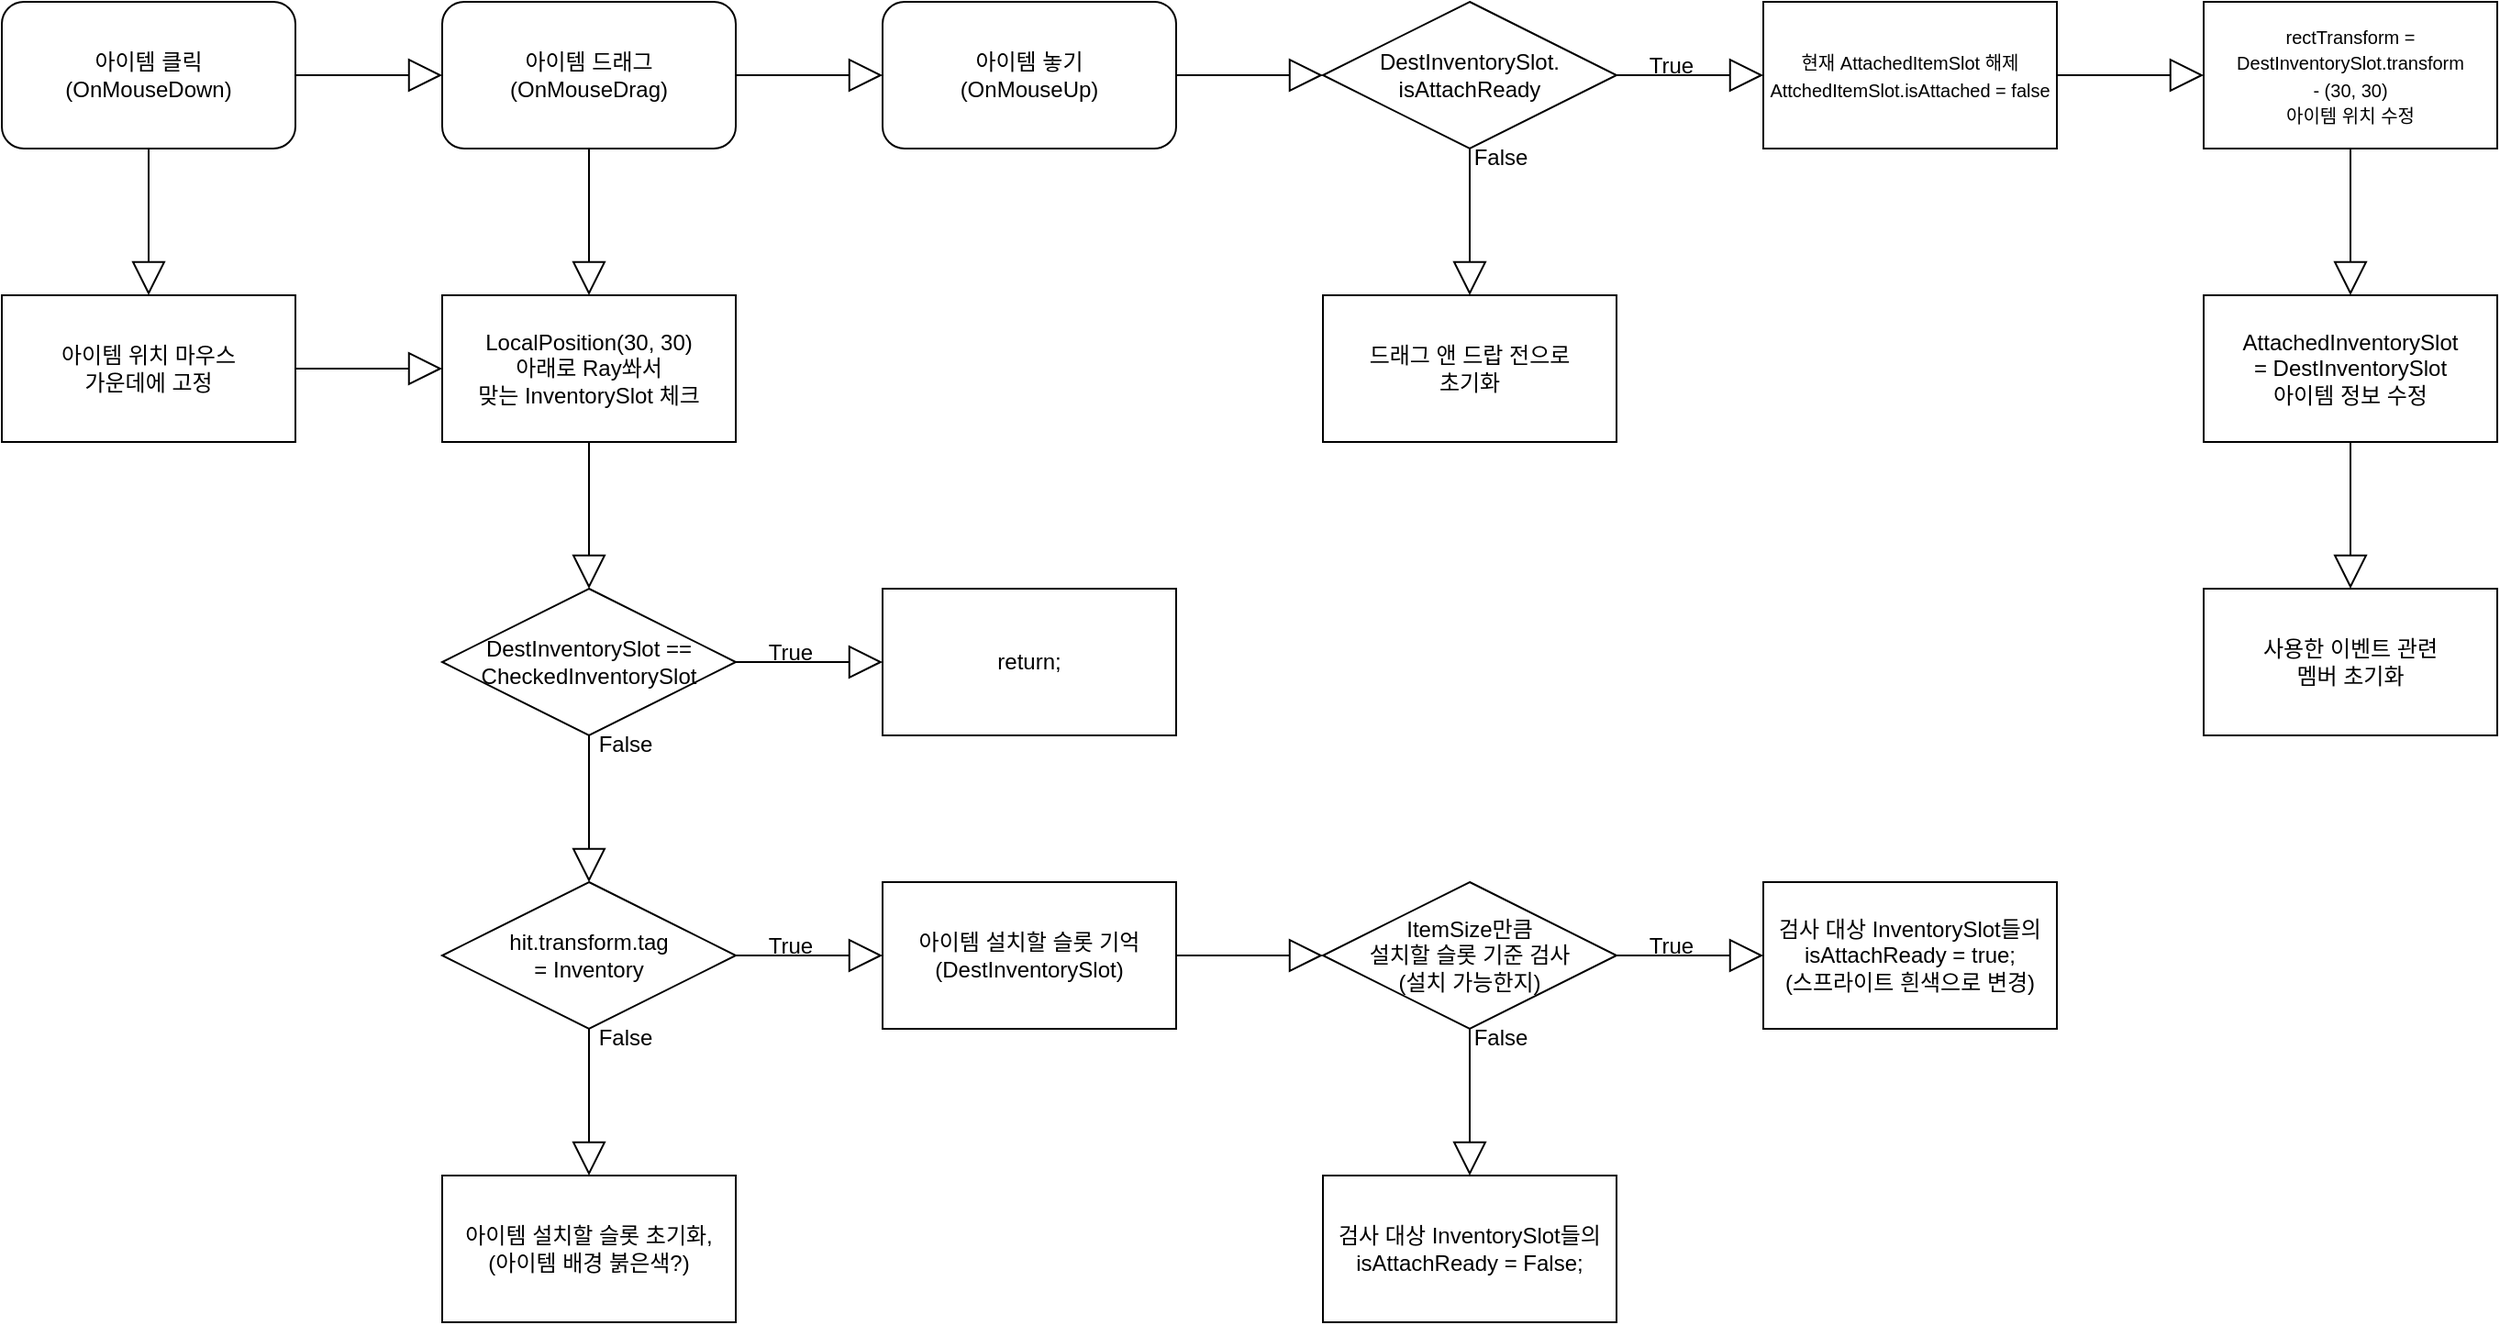 <mxfile version="21.0.6" type="device"><diagram id="C5RBs43oDa-KdzZeNtuy" name="Page-1"><mxGraphModel dx="2206" dy="1225" grid="1" gridSize="10" guides="1" tooltips="1" connect="1" arrows="1" fold="1" page="1" pageScale="1" pageWidth="827" pageHeight="1169" math="0" shadow="0"><root><mxCell id="WIyWlLk6GJQsqaUBKTNV-0"/><mxCell id="WIyWlLk6GJQsqaUBKTNV-1" parent="WIyWlLk6GJQsqaUBKTNV-0"/><mxCell id="i6fXh74zJJ3XikaRhW4P-3" value="" style="edgeStyle=orthogonalEdgeStyle;rounded=0;orthogonalLoop=1;jettySize=auto;html=1;endArrow=block;endFill=0;endSize=16;" edge="1" parent="WIyWlLk6GJQsqaUBKTNV-1" source="i6fXh74zJJ3XikaRhW4P-1" target="i6fXh74zJJ3XikaRhW4P-2"><mxGeometry relative="1" as="geometry"/></mxCell><mxCell id="i6fXh74zJJ3XikaRhW4P-1" value="아이템 클릭&lt;br&gt;(OnMouseDown)" style="rounded=1;whiteSpace=wrap;html=1;" vertex="1" parent="WIyWlLk6GJQsqaUBKTNV-1"><mxGeometry x="40" y="40" width="160" height="80" as="geometry"/></mxCell><mxCell id="i6fXh74zJJ3XikaRhW4P-2" value="아이템 드래그&lt;br&gt;(OnMouseDrag)" style="rounded=1;whiteSpace=wrap;html=1;" vertex="1" parent="WIyWlLk6GJQsqaUBKTNV-1"><mxGeometry x="280" y="40" width="160" height="80" as="geometry"/></mxCell><mxCell id="i6fXh74zJJ3XikaRhW4P-5" value="아이템 위치 마우스&lt;br&gt;가운데에 고정" style="rounded=0;whiteSpace=wrap;html=1;" vertex="1" parent="WIyWlLk6GJQsqaUBKTNV-1"><mxGeometry x="40" y="200" width="160" height="80" as="geometry"/></mxCell><mxCell id="i6fXh74zJJ3XikaRhW4P-7" value="LocalPosition(30, 30)&lt;br&gt;아래로 Ray쏴서&lt;br&gt;맞는 InventorySlot 체크" style="rounded=0;whiteSpace=wrap;html=1;" vertex="1" parent="WIyWlLk6GJQsqaUBKTNV-1"><mxGeometry x="280" y="200" width="160" height="80" as="geometry"/></mxCell><mxCell id="i6fXh74zJJ3XikaRhW4P-12" value="" style="edgeStyle=orthogonalEdgeStyle;rounded=0;orthogonalLoop=1;jettySize=auto;html=1;endArrow=block;endFill=0;endSize=16;" edge="1" parent="WIyWlLk6GJQsqaUBKTNV-1" source="i6fXh74zJJ3XikaRhW4P-2" target="i6fXh74zJJ3XikaRhW4P-7"><mxGeometry relative="1" as="geometry"><mxPoint x="210" y="90" as="sourcePoint"/><mxPoint x="290" y="90" as="targetPoint"/></mxGeometry></mxCell><mxCell id="i6fXh74zJJ3XikaRhW4P-13" value="" style="edgeStyle=orthogonalEdgeStyle;rounded=0;orthogonalLoop=1;jettySize=auto;html=1;endArrow=block;endFill=0;endSize=16;" edge="1" parent="WIyWlLk6GJQsqaUBKTNV-1" source="i6fXh74zJJ3XikaRhW4P-5" target="i6fXh74zJJ3XikaRhW4P-7"><mxGeometry relative="1" as="geometry"><mxPoint x="370" y="130" as="sourcePoint"/><mxPoint x="370" y="200" as="targetPoint"/></mxGeometry></mxCell><mxCell id="i6fXh74zJJ3XikaRhW4P-14" value="" style="edgeStyle=orthogonalEdgeStyle;rounded=0;orthogonalLoop=1;jettySize=auto;html=1;endArrow=block;endFill=0;endSize=16;" edge="1" parent="WIyWlLk6GJQsqaUBKTNV-1" source="i6fXh74zJJ3XikaRhW4P-1" target="i6fXh74zJJ3XikaRhW4P-5"><mxGeometry relative="1" as="geometry"><mxPoint x="210" y="250" as="sourcePoint"/><mxPoint x="290" y="250" as="targetPoint"/></mxGeometry></mxCell><mxCell id="i6fXh74zJJ3XikaRhW4P-15" value="hit.transform.tag&lt;br&gt;= Inventory" style="rhombus;whiteSpace=wrap;html=1;" vertex="1" parent="WIyWlLk6GJQsqaUBKTNV-1"><mxGeometry x="280" y="520" width="160" height="80" as="geometry"/></mxCell><mxCell id="i6fXh74zJJ3XikaRhW4P-18" value="" style="edgeStyle=orthogonalEdgeStyle;rounded=0;orthogonalLoop=1;jettySize=auto;html=1;endArrow=block;endFill=0;endSize=16;" edge="1" parent="WIyWlLk6GJQsqaUBKTNV-1" source="i6fXh74zJJ3XikaRhW4P-15" target="i6fXh74zJJ3XikaRhW4P-19"><mxGeometry relative="1" as="geometry"><mxPoint x="210" y="410" as="sourcePoint"/><mxPoint x="200" y="560" as="targetPoint"/></mxGeometry></mxCell><mxCell id="i6fXh74zJJ3XikaRhW4P-19" value="아이템 설치할 슬롯 초기화,&lt;br&gt;(아이템 배경 붉은색?)" style="rounded=0;whiteSpace=wrap;html=1;" vertex="1" parent="WIyWlLk6GJQsqaUBKTNV-1"><mxGeometry x="280" y="680" width="160" height="80" as="geometry"/></mxCell><mxCell id="i6fXh74zJJ3XikaRhW4P-20" value="False" style="text;html=1;strokeColor=none;fillColor=none;align=center;verticalAlign=middle;whiteSpace=wrap;rounded=0;" vertex="1" parent="WIyWlLk6GJQsqaUBKTNV-1"><mxGeometry x="350" y="590" width="60" height="30" as="geometry"/></mxCell><mxCell id="i6fXh74zJJ3XikaRhW4P-21" value="아이템 설치할 슬롯 기억&lt;br&gt;(DestInventorySlot)" style="rounded=0;whiteSpace=wrap;html=1;" vertex="1" parent="WIyWlLk6GJQsqaUBKTNV-1"><mxGeometry x="520" y="520" width="160" height="80" as="geometry"/></mxCell><mxCell id="i6fXh74zJJ3XikaRhW4P-22" value="" style="edgeStyle=orthogonalEdgeStyle;rounded=0;orthogonalLoop=1;jettySize=auto;html=1;endArrow=block;endFill=0;endSize=16;" edge="1" parent="WIyWlLk6GJQsqaUBKTNV-1" source="i6fXh74zJJ3XikaRhW4P-15" target="i6fXh74zJJ3XikaRhW4P-21"><mxGeometry relative="1" as="geometry"><mxPoint x="290" y="570" as="sourcePoint"/><mxPoint x="210" y="570" as="targetPoint"/></mxGeometry></mxCell><mxCell id="i6fXh74zJJ3XikaRhW4P-23" value="True" style="text;html=1;strokeColor=none;fillColor=none;align=center;verticalAlign=middle;whiteSpace=wrap;rounded=0;" vertex="1" parent="WIyWlLk6GJQsqaUBKTNV-1"><mxGeometry x="440" y="540" width="60" height="30" as="geometry"/></mxCell><mxCell id="i6fXh74zJJ3XikaRhW4P-24" value="DestInventorySlot == CheckedInventorySlot" style="rhombus;whiteSpace=wrap;html=1;" vertex="1" parent="WIyWlLk6GJQsqaUBKTNV-1"><mxGeometry x="280" y="360" width="160" height="80" as="geometry"/></mxCell><mxCell id="i6fXh74zJJ3XikaRhW4P-25" value="True" style="text;html=1;strokeColor=none;fillColor=none;align=center;verticalAlign=middle;whiteSpace=wrap;rounded=0;" vertex="1" parent="WIyWlLk6GJQsqaUBKTNV-1"><mxGeometry x="440" y="380" width="60" height="30" as="geometry"/></mxCell><mxCell id="i6fXh74zJJ3XikaRhW4P-27" value="return;" style="rounded=0;whiteSpace=wrap;html=1;" vertex="1" parent="WIyWlLk6GJQsqaUBKTNV-1"><mxGeometry x="520" y="360" width="160" height="80" as="geometry"/></mxCell><mxCell id="i6fXh74zJJ3XikaRhW4P-29" value="" style="edgeStyle=orthogonalEdgeStyle;rounded=0;orthogonalLoop=1;jettySize=auto;html=1;endArrow=block;endFill=0;endSize=16;" edge="1" parent="WIyWlLk6GJQsqaUBKTNV-1" source="i6fXh74zJJ3XikaRhW4P-24" target="i6fXh74zJJ3XikaRhW4P-15"><mxGeometry relative="1" as="geometry"><mxPoint x="450" y="530" as="sourcePoint"/><mxPoint x="530" y="530" as="targetPoint"/></mxGeometry></mxCell><mxCell id="i6fXh74zJJ3XikaRhW4P-30" value="" style="edgeStyle=orthogonalEdgeStyle;rounded=0;orthogonalLoop=1;jettySize=auto;html=1;endArrow=block;endFill=0;endSize=16;" edge="1" parent="WIyWlLk6GJQsqaUBKTNV-1" source="i6fXh74zJJ3XikaRhW4P-7" target="i6fXh74zJJ3XikaRhW4P-24"><mxGeometry relative="1" as="geometry"><mxPoint x="370" y="410" as="sourcePoint"/><mxPoint x="370" y="450" as="targetPoint"/></mxGeometry></mxCell><mxCell id="i6fXh74zJJ3XikaRhW4P-31" value="False" style="text;html=1;strokeColor=none;fillColor=none;align=center;verticalAlign=middle;whiteSpace=wrap;rounded=0;" vertex="1" parent="WIyWlLk6GJQsqaUBKTNV-1"><mxGeometry x="350" y="430" width="60" height="30" as="geometry"/></mxCell><mxCell id="i6fXh74zJJ3XikaRhW4P-33" value="아이템 놓기&lt;br&gt;(OnMouseUp)" style="rounded=1;whiteSpace=wrap;html=1;" vertex="1" parent="WIyWlLk6GJQsqaUBKTNV-1"><mxGeometry x="520" y="40" width="160" height="80" as="geometry"/></mxCell><mxCell id="i6fXh74zJJ3XikaRhW4P-34" value="" style="edgeStyle=orthogonalEdgeStyle;rounded=0;orthogonalLoop=1;jettySize=auto;html=1;endArrow=block;endFill=0;endSize=16;" edge="1" parent="WIyWlLk6GJQsqaUBKTNV-1" source="i6fXh74zJJ3XikaRhW4P-2" target="i6fXh74zJJ3XikaRhW4P-33"><mxGeometry relative="1" as="geometry"><mxPoint x="210" y="90" as="sourcePoint"/><mxPoint x="290" y="90" as="targetPoint"/></mxGeometry></mxCell><mxCell id="i6fXh74zJJ3XikaRhW4P-36" value="" style="edgeStyle=orthogonalEdgeStyle;rounded=0;orthogonalLoop=1;jettySize=auto;html=1;endArrow=block;endFill=0;endSize=16;" edge="1" parent="WIyWlLk6GJQsqaUBKTNV-1" source="i6fXh74zJJ3XikaRhW4P-21" target="i6fXh74zJJ3XikaRhW4P-37"><mxGeometry relative="1" as="geometry"><mxPoint x="450" y="490" as="sourcePoint"/><mxPoint x="760" y="480" as="targetPoint"/></mxGeometry></mxCell><mxCell id="i6fXh74zJJ3XikaRhW4P-37" value="ItemSize만큼&lt;br style=&quot;border-color: var(--border-color);&quot;&gt;설치할 슬롯 기준 검사&lt;br&gt;(설치 가능한지)" style="rhombus;whiteSpace=wrap;html=1;" vertex="1" parent="WIyWlLk6GJQsqaUBKTNV-1"><mxGeometry x="760" y="520" width="160" height="80" as="geometry"/></mxCell><mxCell id="i6fXh74zJJ3XikaRhW4P-38" value="&lt;font style=&quot;font-size: 10px;&quot;&gt;rectTransform =&lt;br&gt;DestInventorySlot.transform&lt;br&gt;- (30, 30)&lt;br&gt;아이템 위치 수정&lt;/font&gt;" style="rounded=0;whiteSpace=wrap;html=1;" vertex="1" parent="WIyWlLk6GJQsqaUBKTNV-1"><mxGeometry x="1240" y="40" width="160" height="80" as="geometry"/></mxCell><mxCell id="i6fXh74zJJ3XikaRhW4P-40" value="&lt;font style=&quot;font-size: 10px;&quot;&gt;현재 AttachedItemSlot 해제&lt;br&gt;AttchedItemSlot.isAttached = false&lt;/font&gt;" style="rounded=0;whiteSpace=wrap;html=1;" vertex="1" parent="WIyWlLk6GJQsqaUBKTNV-1"><mxGeometry x="1000" y="40" width="160" height="80" as="geometry"/></mxCell><mxCell id="i6fXh74zJJ3XikaRhW4P-43" value="" style="edgeStyle=orthogonalEdgeStyle;rounded=0;orthogonalLoop=1;jettySize=auto;html=1;endArrow=block;endFill=0;endSize=16;" edge="1" parent="WIyWlLk6GJQsqaUBKTNV-1" source="i6fXh74zJJ3XikaRhW4P-37" target="i6fXh74zJJ3XikaRhW4P-44"><mxGeometry relative="1" as="geometry"><mxPoint x="930" y="559.55" as="sourcePoint"/><mxPoint x="1010" y="559.55" as="targetPoint"/></mxGeometry></mxCell><mxCell id="i6fXh74zJJ3XikaRhW4P-44" value="검사 대상 InventorySlot들의&lt;br&gt;isAttachReady = true;&lt;br&gt;(스프라이트 흰색으로 변경)" style="rounded=0;whiteSpace=wrap;html=1;" vertex="1" parent="WIyWlLk6GJQsqaUBKTNV-1"><mxGeometry x="1000" y="520" width="160" height="80" as="geometry"/></mxCell><mxCell id="i6fXh74zJJ3XikaRhW4P-46" value="True" style="text;html=1;strokeColor=none;fillColor=none;align=center;verticalAlign=middle;whiteSpace=wrap;rounded=0;" vertex="1" parent="WIyWlLk6GJQsqaUBKTNV-1"><mxGeometry x="920" y="540" width="60" height="30" as="geometry"/></mxCell><mxCell id="i6fXh74zJJ3XikaRhW4P-47" value="DestInventorySlot.&lt;br&gt;isAttachReady" style="rhombus;whiteSpace=wrap;html=1;" vertex="1" parent="WIyWlLk6GJQsqaUBKTNV-1"><mxGeometry x="760" y="40" width="160" height="80" as="geometry"/></mxCell><mxCell id="i6fXh74zJJ3XikaRhW4P-48" value="" style="edgeStyle=orthogonalEdgeStyle;rounded=0;orthogonalLoop=1;jettySize=auto;html=1;endArrow=block;endFill=0;endSize=16;" edge="1" parent="WIyWlLk6GJQsqaUBKTNV-1" source="i6fXh74zJJ3XikaRhW4P-33" target="i6fXh74zJJ3XikaRhW4P-47"><mxGeometry relative="1" as="geometry"><mxPoint x="660" y="80" as="sourcePoint"/><mxPoint x="530" y="90" as="targetPoint"/></mxGeometry></mxCell><mxCell id="i6fXh74zJJ3XikaRhW4P-49" value="검사 대상 InventorySlot들의&lt;br&gt;isAttachReady = False;" style="rounded=0;whiteSpace=wrap;html=1;" vertex="1" parent="WIyWlLk6GJQsqaUBKTNV-1"><mxGeometry x="760" y="680" width="160" height="80" as="geometry"/></mxCell><mxCell id="i6fXh74zJJ3XikaRhW4P-50" value="" style="edgeStyle=orthogonalEdgeStyle;rounded=0;orthogonalLoop=1;jettySize=auto;html=1;endArrow=block;endFill=0;endSize=16;" edge="1" parent="WIyWlLk6GJQsqaUBKTNV-1" source="i6fXh74zJJ3XikaRhW4P-37" target="i6fXh74zJJ3XikaRhW4P-49"><mxGeometry relative="1" as="geometry"><mxPoint x="930" y="570" as="sourcePoint"/><mxPoint x="1010" y="570" as="targetPoint"/></mxGeometry></mxCell><mxCell id="i6fXh74zJJ3XikaRhW4P-51" value="False" style="text;html=1;strokeColor=none;fillColor=none;align=center;verticalAlign=middle;whiteSpace=wrap;rounded=0;" vertex="1" parent="WIyWlLk6GJQsqaUBKTNV-1"><mxGeometry x="827" y="590" width="60" height="30" as="geometry"/></mxCell><mxCell id="i6fXh74zJJ3XikaRhW4P-52" value="" style="edgeStyle=orthogonalEdgeStyle;rounded=0;orthogonalLoop=1;jettySize=auto;html=1;endArrow=block;endFill=0;endSize=16;" edge="1" parent="WIyWlLk6GJQsqaUBKTNV-1" source="i6fXh74zJJ3XikaRhW4P-47" target="i6fXh74zJJ3XikaRhW4P-53"><mxGeometry relative="1" as="geometry"><mxPoint x="850" y="530" as="sourcePoint"/><mxPoint x="850" y="450" as="targetPoint"/></mxGeometry></mxCell><mxCell id="i6fXh74zJJ3XikaRhW4P-53" value="드래그 앤 드랍 전으로&lt;br&gt;초기화" style="rounded=0;whiteSpace=wrap;html=1;" vertex="1" parent="WIyWlLk6GJQsqaUBKTNV-1"><mxGeometry x="760" y="200" width="160" height="80" as="geometry"/></mxCell><mxCell id="i6fXh74zJJ3XikaRhW4P-54" value="False" style="text;html=1;strokeColor=none;fillColor=none;align=center;verticalAlign=middle;whiteSpace=wrap;rounded=0;" vertex="1" parent="WIyWlLk6GJQsqaUBKTNV-1"><mxGeometry x="827" y="110" width="60" height="30" as="geometry"/></mxCell><mxCell id="i6fXh74zJJ3XikaRhW4P-55" value="" style="edgeStyle=orthogonalEdgeStyle;rounded=0;orthogonalLoop=1;jettySize=auto;html=1;endArrow=block;endFill=0;endSize=16;" edge="1" parent="WIyWlLk6GJQsqaUBKTNV-1" source="i6fXh74zJJ3XikaRhW4P-47" target="i6fXh74zJJ3XikaRhW4P-40"><mxGeometry relative="1" as="geometry"><mxPoint x="850" y="130" as="sourcePoint"/><mxPoint x="850" y="210" as="targetPoint"/></mxGeometry></mxCell><mxCell id="i6fXh74zJJ3XikaRhW4P-57" value="True" style="text;html=1;strokeColor=none;fillColor=none;align=center;verticalAlign=middle;whiteSpace=wrap;rounded=0;" vertex="1" parent="WIyWlLk6GJQsqaUBKTNV-1"><mxGeometry x="920" y="60" width="60" height="30" as="geometry"/></mxCell><mxCell id="i6fXh74zJJ3XikaRhW4P-58" value="" style="edgeStyle=orthogonalEdgeStyle;rounded=0;orthogonalLoop=1;jettySize=auto;html=1;endArrow=block;endFill=0;endSize=16;" edge="1" parent="WIyWlLk6GJQsqaUBKTNV-1" source="i6fXh74zJJ3XikaRhW4P-40" target="i6fXh74zJJ3XikaRhW4P-38"><mxGeometry relative="1" as="geometry"><mxPoint x="930" y="90" as="sourcePoint"/><mxPoint x="1010" y="90" as="targetPoint"/></mxGeometry></mxCell><mxCell id="i6fXh74zJJ3XikaRhW4P-59" value="사용한 이벤트 관련&lt;br&gt;멤버 초기화" style="rounded=0;whiteSpace=wrap;html=1;" vertex="1" parent="WIyWlLk6GJQsqaUBKTNV-1"><mxGeometry x="1240" y="360" width="160" height="80" as="geometry"/></mxCell><mxCell id="i6fXh74zJJ3XikaRhW4P-64" value="" style="edgeStyle=orthogonalEdgeStyle;rounded=0;orthogonalLoop=1;jettySize=auto;html=1;endArrow=block;endFill=0;endSize=16;" edge="1" parent="WIyWlLk6GJQsqaUBKTNV-1" source="i6fXh74zJJ3XikaRhW4P-24" target="i6fXh74zJJ3XikaRhW4P-27"><mxGeometry relative="1" as="geometry"><mxPoint x="370" y="290" as="sourcePoint"/><mxPoint x="370" y="370" as="targetPoint"/></mxGeometry></mxCell><mxCell id="i6fXh74zJJ3XikaRhW4P-68" value="AttachedInventorySlot&lt;br&gt;= DestInventorySlot&lt;br&gt;아이템 정보 수정" style="rounded=0;whiteSpace=wrap;html=1;" vertex="1" parent="WIyWlLk6GJQsqaUBKTNV-1"><mxGeometry x="1240" y="200" width="160" height="80" as="geometry"/></mxCell><mxCell id="i6fXh74zJJ3XikaRhW4P-71" value="" style="edgeStyle=orthogonalEdgeStyle;rounded=0;orthogonalLoop=1;jettySize=auto;html=1;endArrow=block;endFill=0;endSize=16;" edge="1" parent="WIyWlLk6GJQsqaUBKTNV-1" source="i6fXh74zJJ3XikaRhW4P-38" target="i6fXh74zJJ3XikaRhW4P-68"><mxGeometry relative="1" as="geometry"><mxPoint x="1170" y="90" as="sourcePoint"/><mxPoint x="1110" y="270" as="targetPoint"/></mxGeometry></mxCell><mxCell id="i6fXh74zJJ3XikaRhW4P-72" value="" style="edgeStyle=orthogonalEdgeStyle;rounded=0;orthogonalLoop=1;jettySize=auto;html=1;endArrow=block;endFill=0;endSize=16;" edge="1" parent="WIyWlLk6GJQsqaUBKTNV-1" source="i6fXh74zJJ3XikaRhW4P-68" target="i6fXh74zJJ3XikaRhW4P-59"><mxGeometry relative="1" as="geometry"><mxPoint x="1330" y="130" as="sourcePoint"/><mxPoint x="1330" y="210" as="targetPoint"/></mxGeometry></mxCell></root></mxGraphModel></diagram></mxfile>